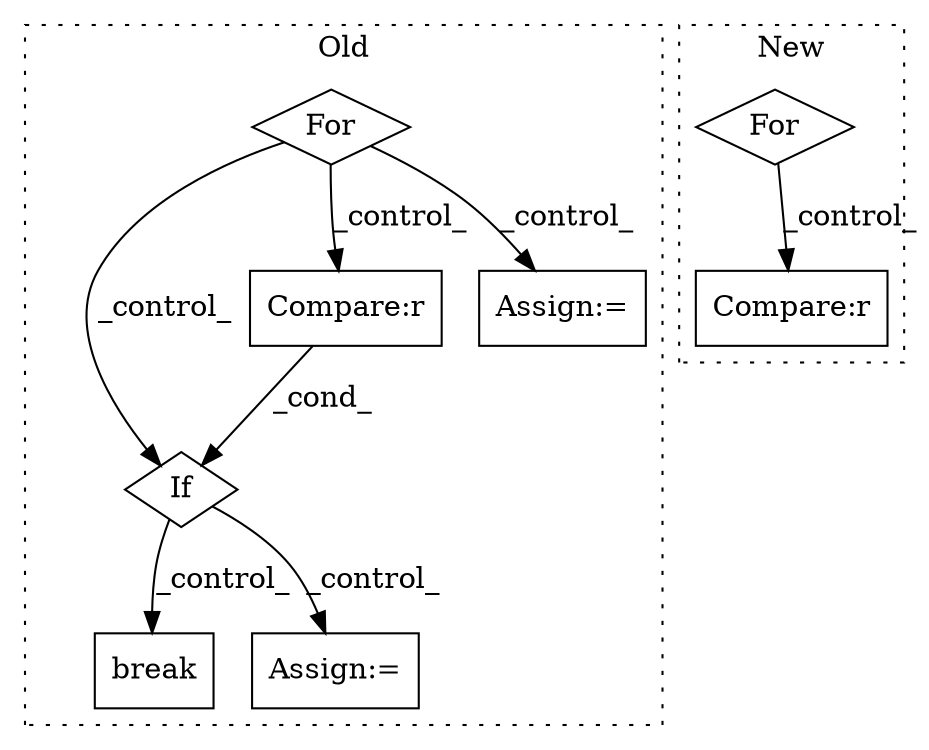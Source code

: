 digraph G {
subgraph cluster0 {
1 [label="break" a="94" s="2214" l="5" shape="box"];
3 [label="If" a="96" s="2155" l="3" shape="diamond"];
4 [label="Compare:r" a="40" s="2178" l="18" shape="box"];
5 [label="For" a="107" s="2008,2043" l="4,10" shape="diamond"];
6 [label="Assign:=" a="68" s="2342" l="4" shape="box"];
7 [label="Assign:=" a="68" s="2269" l="4" shape="box"];
label = "Old";
style="dotted";
}
subgraph cluster1 {
2 [label="For" a="107" s="2293,2335" l="4,69" shape="diamond"];
8 [label="Compare:r" a="40" s="2564" l="20" shape="box"];
label = "New";
style="dotted";
}
2 -> 8 [label="_control_"];
3 -> 1 [label="_control_"];
3 -> 7 [label="_control_"];
4 -> 3 [label="_cond_"];
5 -> 4 [label="_control_"];
5 -> 6 [label="_control_"];
5 -> 3 [label="_control_"];
}